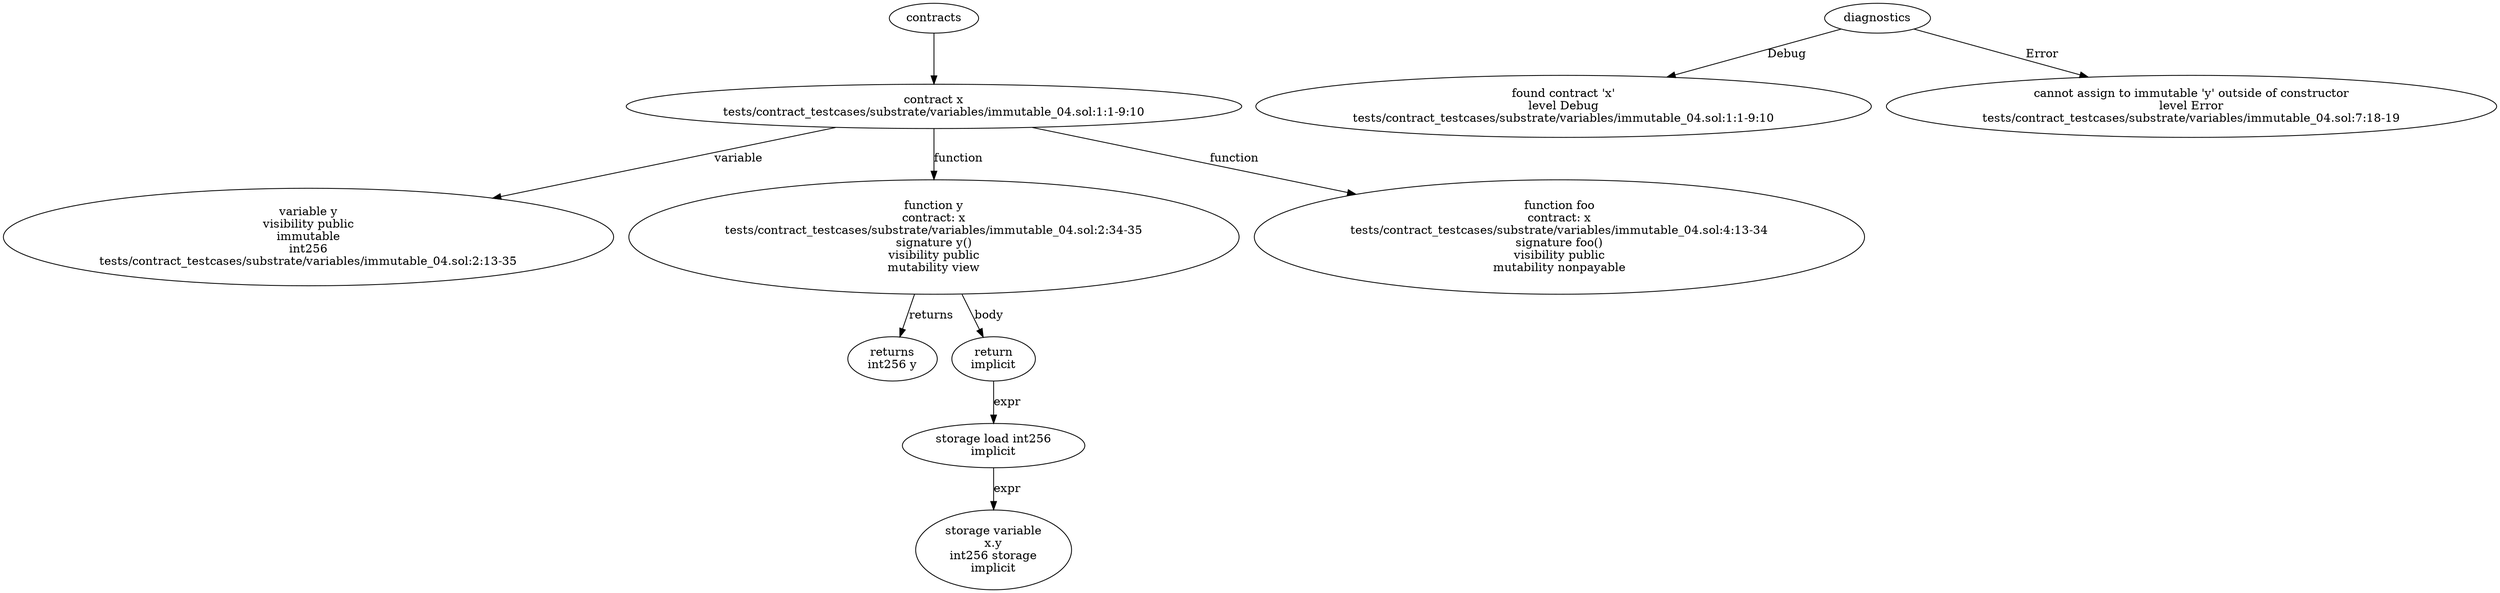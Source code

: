 strict digraph "tests/contract_testcases/substrate/variables/immutable_04.sol" {
	contract [label="contract x\ntests/contract_testcases/substrate/variables/immutable_04.sol:1:1-9:10"]
	var [label="variable y\nvisibility public\nimmutable\nint256\ntests/contract_testcases/substrate/variables/immutable_04.sol:2:13-35"]
	y [label="function y\ncontract: x\ntests/contract_testcases/substrate/variables/immutable_04.sol:2:34-35\nsignature y()\nvisibility public\nmutability view"]
	returns [label="returns\nint256 y"]
	return [label="return\nimplicit"]
	storage_load [label="storage load int256\nimplicit"]
	storage_var [label="storage variable\nx.y\nint256 storage\nimplicit"]
	foo [label="function foo\ncontract: x\ntests/contract_testcases/substrate/variables/immutable_04.sol:4:13-34\nsignature foo()\nvisibility public\nmutability nonpayable"]
	diagnostic [label="found contract 'x'\nlevel Debug\ntests/contract_testcases/substrate/variables/immutable_04.sol:1:1-9:10"]
	diagnostic_11 [label="cannot assign to immutable 'y' outside of constructor\nlevel Error\ntests/contract_testcases/substrate/variables/immutable_04.sol:7:18-19"]
	contracts -> contract
	contract -> var [label="variable"]
	contract -> y [label="function"]
	y -> returns [label="returns"]
	y -> return [label="body"]
	return -> storage_load [label="expr"]
	storage_load -> storage_var [label="expr"]
	contract -> foo [label="function"]
	diagnostics -> diagnostic [label="Debug"]
	diagnostics -> diagnostic_11 [label="Error"]
}
